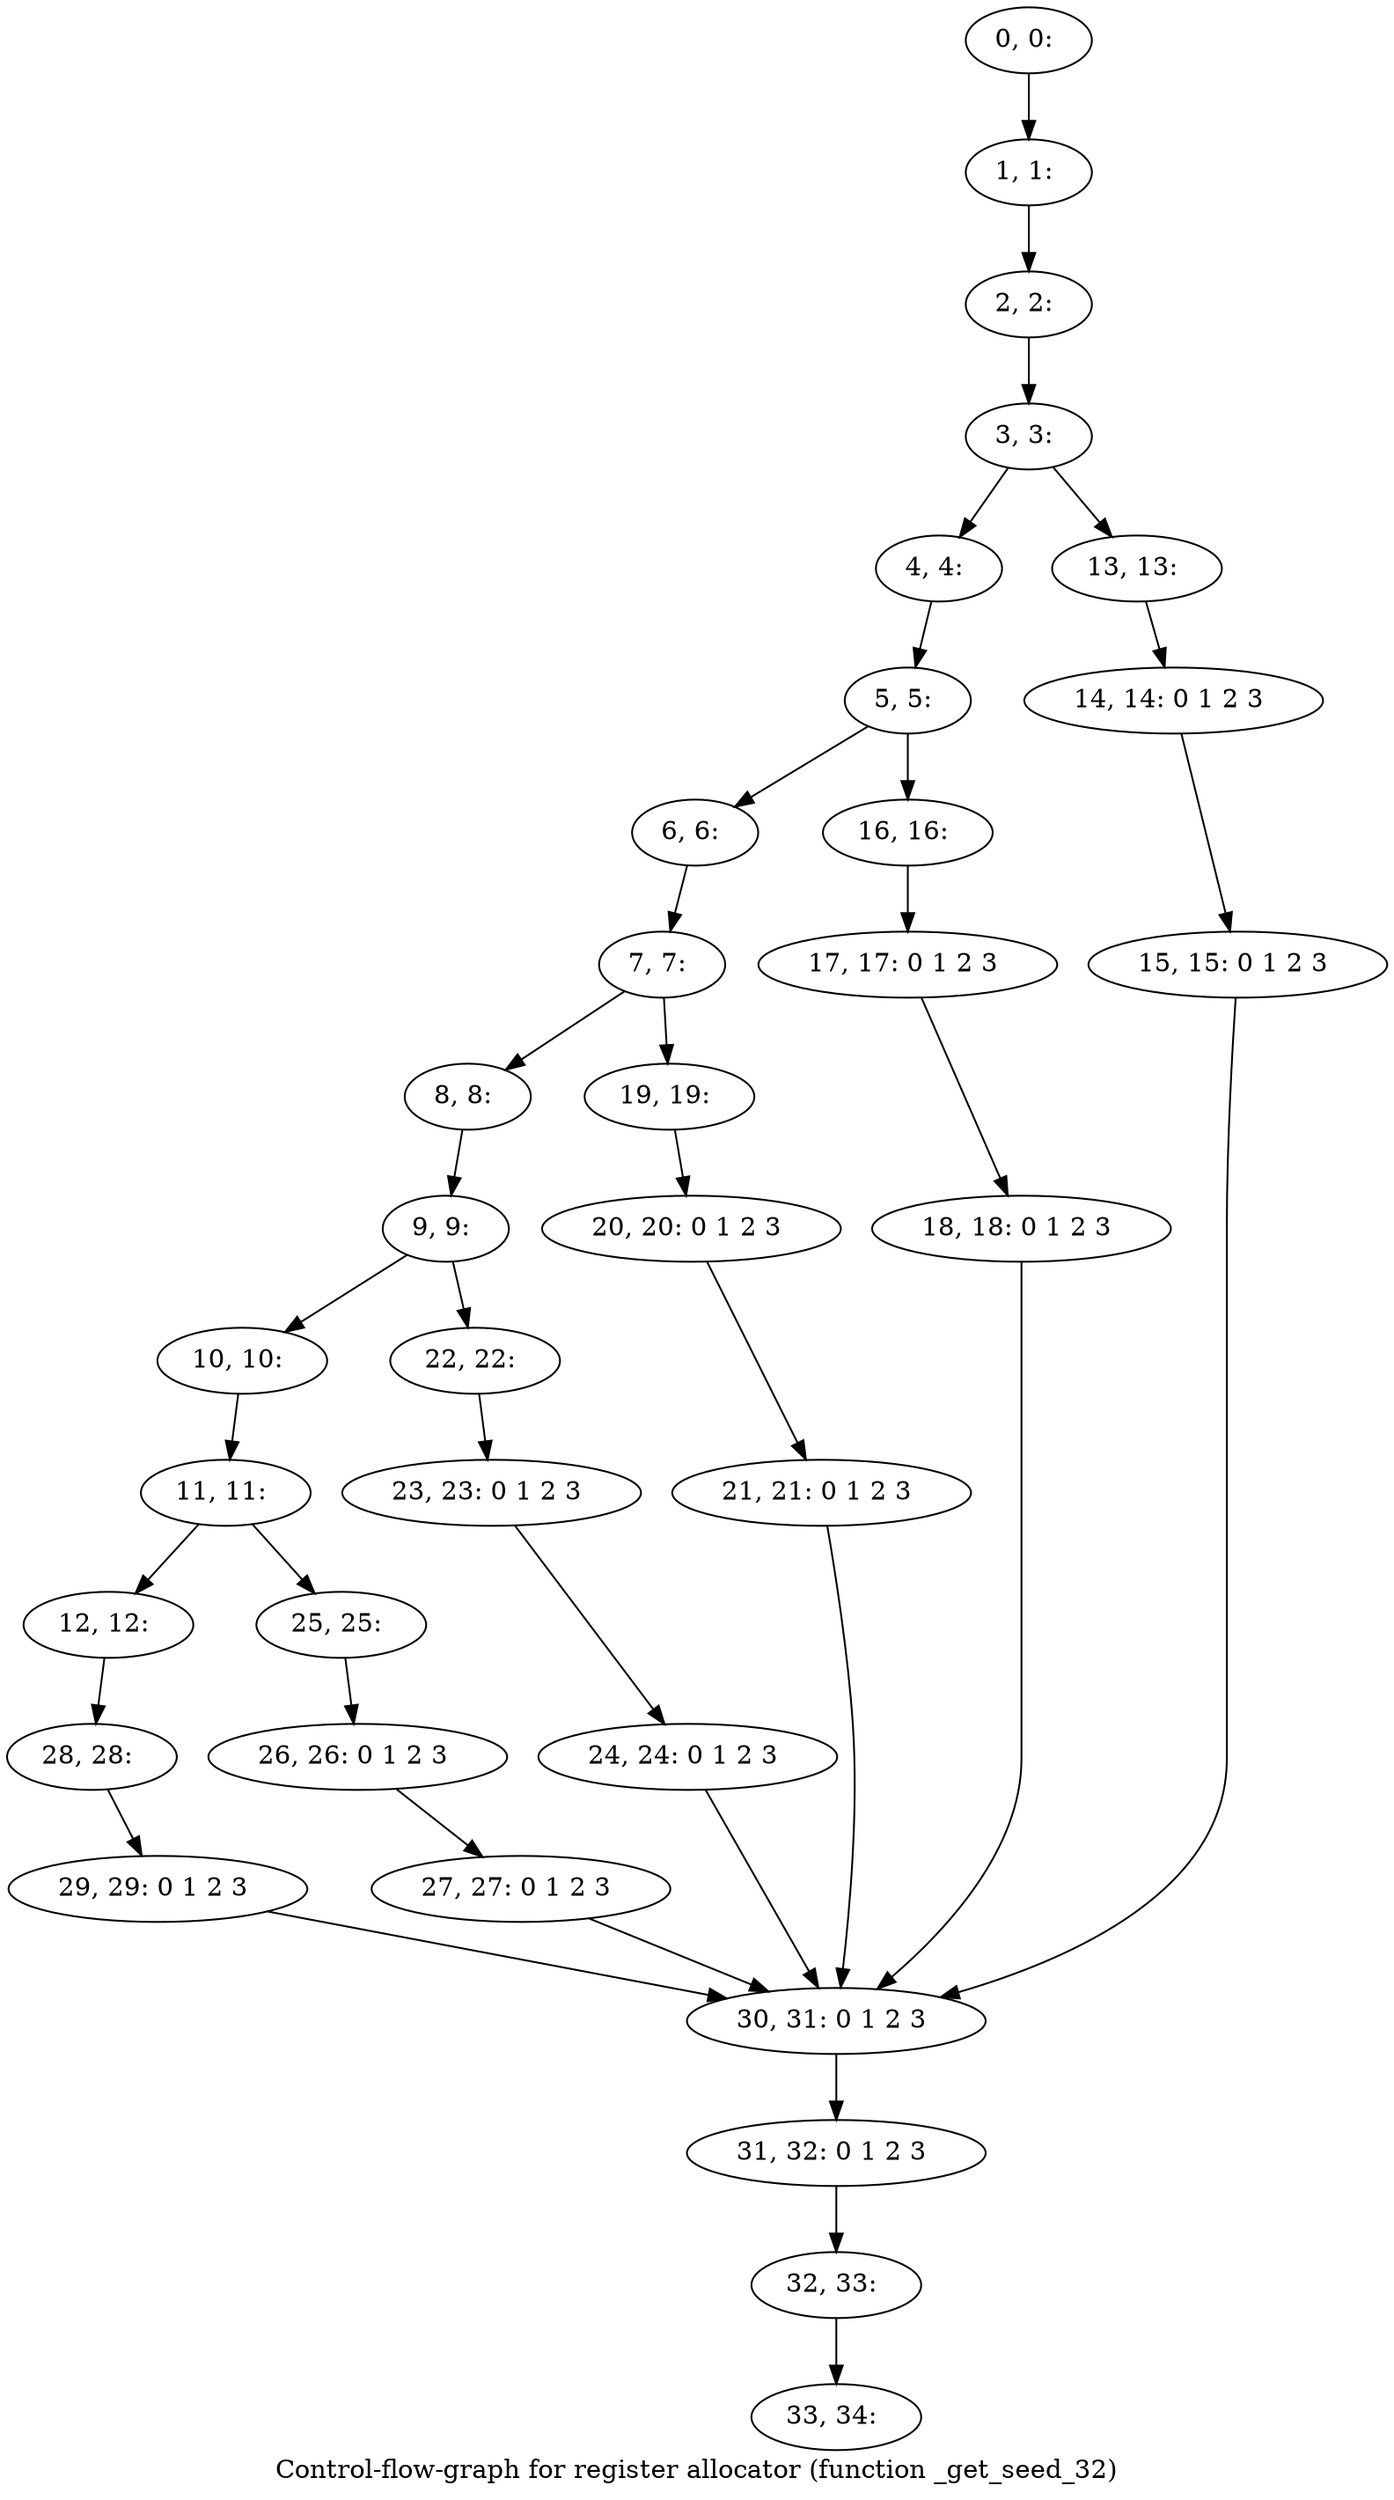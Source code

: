 digraph G {
graph [label="Control-flow-graph for register allocator (function _get_seed_32)"]
0[label="0, 0: "];
1[label="1, 1: "];
2[label="2, 2: "];
3[label="3, 3: "];
4[label="4, 4: "];
5[label="5, 5: "];
6[label="6, 6: "];
7[label="7, 7: "];
8[label="8, 8: "];
9[label="9, 9: "];
10[label="10, 10: "];
11[label="11, 11: "];
12[label="12, 12: "];
13[label="13, 13: "];
14[label="14, 14: 0 1 2 3 "];
15[label="15, 15: 0 1 2 3 "];
16[label="16, 16: "];
17[label="17, 17: 0 1 2 3 "];
18[label="18, 18: 0 1 2 3 "];
19[label="19, 19: "];
20[label="20, 20: 0 1 2 3 "];
21[label="21, 21: 0 1 2 3 "];
22[label="22, 22: "];
23[label="23, 23: 0 1 2 3 "];
24[label="24, 24: 0 1 2 3 "];
25[label="25, 25: "];
26[label="26, 26: 0 1 2 3 "];
27[label="27, 27: 0 1 2 3 "];
28[label="28, 28: "];
29[label="29, 29: 0 1 2 3 "];
30[label="30, 31: 0 1 2 3 "];
31[label="31, 32: 0 1 2 3 "];
32[label="32, 33: "];
33[label="33, 34: "];
0->1 ;
1->2 ;
2->3 ;
3->4 ;
3->13 ;
4->5 ;
5->6 ;
5->16 ;
6->7 ;
7->8 ;
7->19 ;
8->9 ;
9->10 ;
9->22 ;
10->11 ;
11->12 ;
11->25 ;
12->28 ;
13->14 ;
14->15 ;
15->30 ;
16->17 ;
17->18 ;
18->30 ;
19->20 ;
20->21 ;
21->30 ;
22->23 ;
23->24 ;
24->30 ;
25->26 ;
26->27 ;
27->30 ;
28->29 ;
29->30 ;
30->31 ;
31->32 ;
32->33 ;
}
